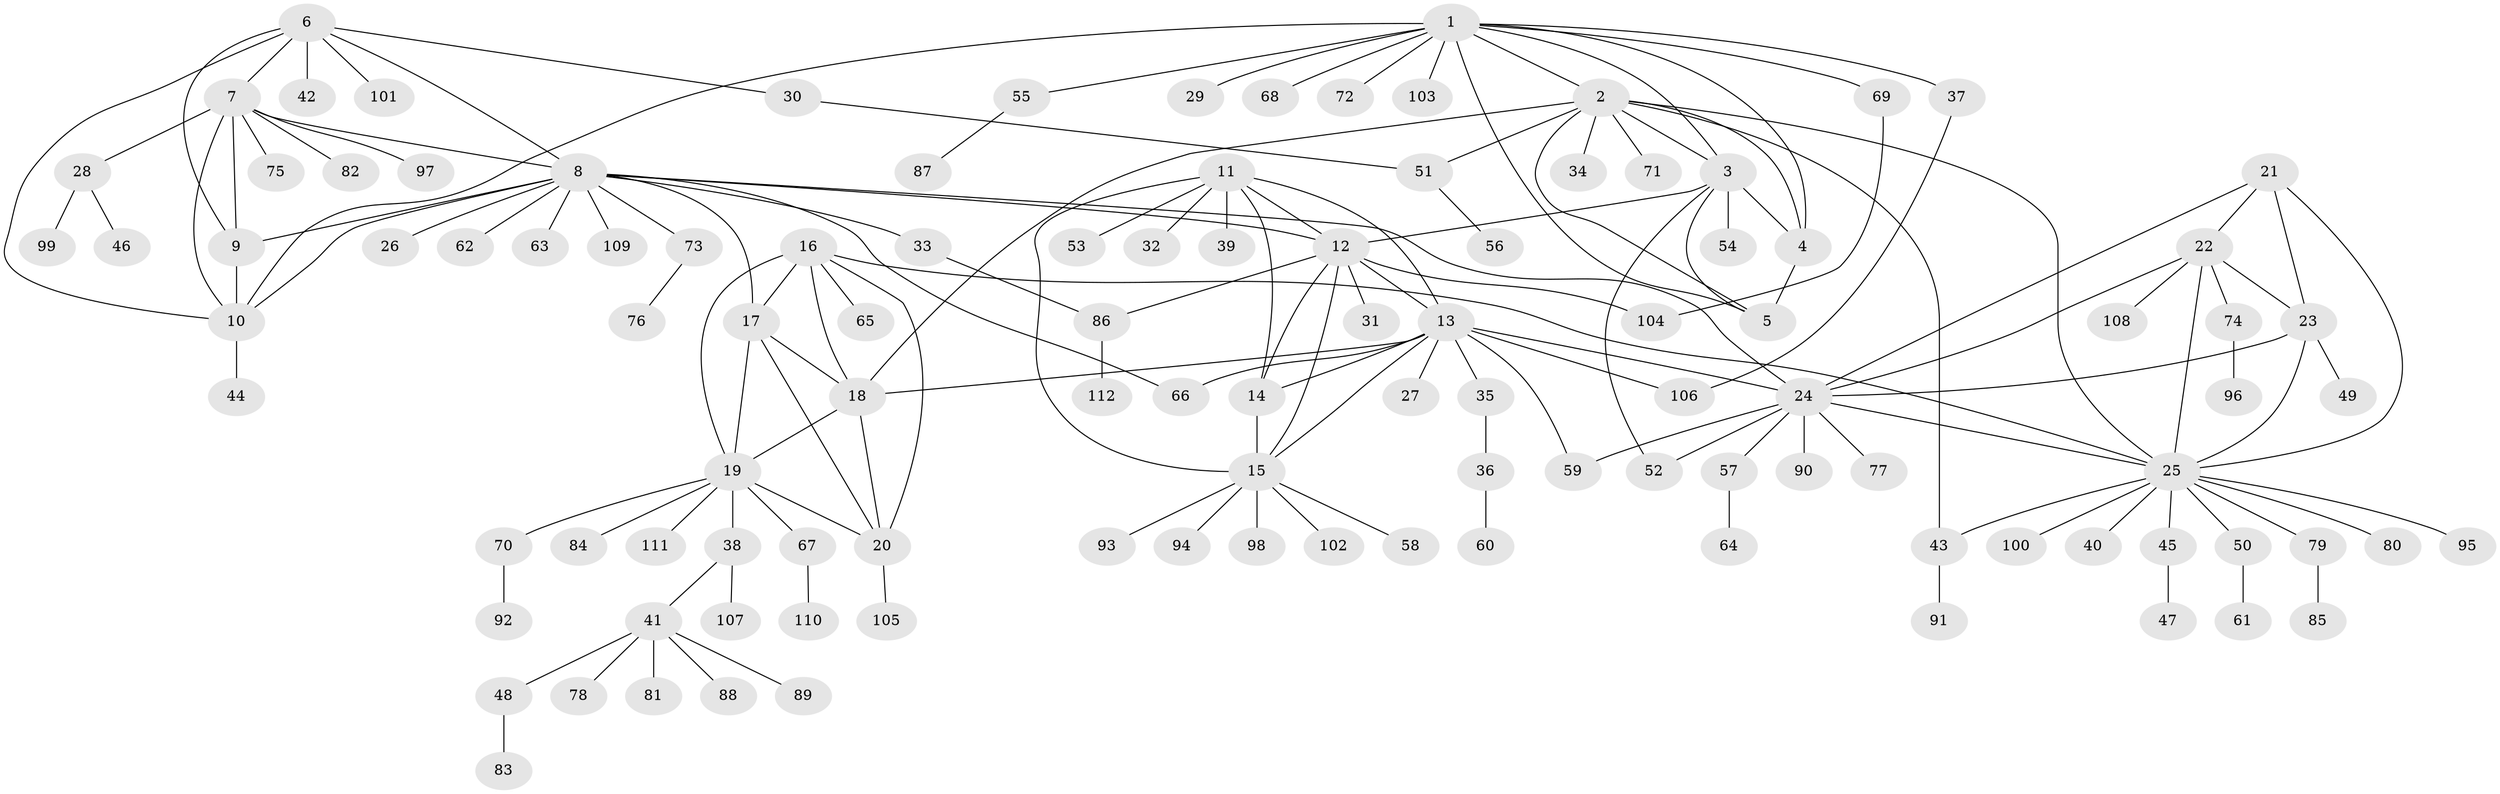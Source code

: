 // coarse degree distribution, {11: 0.012048192771084338, 8: 0.012048192771084338, 6: 0.03614457831325301, 3: 0.04819277108433735, 12: 0.024096385542168676, 5: 0.03614457831325301, 13: 0.012048192771084338, 10: 0.03614457831325301, 4: 0.03614457831325301, 1: 0.6024096385542169, 2: 0.13253012048192772, 7: 0.012048192771084338}
// Generated by graph-tools (version 1.1) at 2025/52/02/27/25 19:52:19]
// undirected, 112 vertices, 155 edges
graph export_dot {
graph [start="1"]
  node [color=gray90,style=filled];
  1;
  2;
  3;
  4;
  5;
  6;
  7;
  8;
  9;
  10;
  11;
  12;
  13;
  14;
  15;
  16;
  17;
  18;
  19;
  20;
  21;
  22;
  23;
  24;
  25;
  26;
  27;
  28;
  29;
  30;
  31;
  32;
  33;
  34;
  35;
  36;
  37;
  38;
  39;
  40;
  41;
  42;
  43;
  44;
  45;
  46;
  47;
  48;
  49;
  50;
  51;
  52;
  53;
  54;
  55;
  56;
  57;
  58;
  59;
  60;
  61;
  62;
  63;
  64;
  65;
  66;
  67;
  68;
  69;
  70;
  71;
  72;
  73;
  74;
  75;
  76;
  77;
  78;
  79;
  80;
  81;
  82;
  83;
  84;
  85;
  86;
  87;
  88;
  89;
  90;
  91;
  92;
  93;
  94;
  95;
  96;
  97;
  98;
  99;
  100;
  101;
  102;
  103;
  104;
  105;
  106;
  107;
  108;
  109;
  110;
  111;
  112;
  1 -- 2;
  1 -- 3;
  1 -- 4;
  1 -- 5;
  1 -- 10;
  1 -- 29;
  1 -- 37;
  1 -- 55;
  1 -- 68;
  1 -- 69;
  1 -- 72;
  1 -- 103;
  2 -- 3;
  2 -- 4;
  2 -- 5;
  2 -- 18;
  2 -- 25;
  2 -- 34;
  2 -- 43;
  2 -- 51;
  2 -- 71;
  3 -- 4;
  3 -- 5;
  3 -- 12;
  3 -- 52;
  3 -- 54;
  4 -- 5;
  6 -- 7;
  6 -- 8;
  6 -- 9;
  6 -- 10;
  6 -- 30;
  6 -- 42;
  6 -- 101;
  7 -- 8;
  7 -- 9;
  7 -- 10;
  7 -- 28;
  7 -- 75;
  7 -- 82;
  7 -- 97;
  8 -- 9;
  8 -- 10;
  8 -- 12;
  8 -- 17;
  8 -- 24;
  8 -- 26;
  8 -- 33;
  8 -- 62;
  8 -- 63;
  8 -- 66;
  8 -- 73;
  8 -- 109;
  9 -- 10;
  10 -- 44;
  11 -- 12;
  11 -- 13;
  11 -- 14;
  11 -- 15;
  11 -- 32;
  11 -- 39;
  11 -- 53;
  12 -- 13;
  12 -- 14;
  12 -- 15;
  12 -- 31;
  12 -- 86;
  12 -- 104;
  13 -- 14;
  13 -- 15;
  13 -- 18;
  13 -- 24;
  13 -- 27;
  13 -- 35;
  13 -- 59;
  13 -- 66;
  13 -- 106;
  14 -- 15;
  15 -- 58;
  15 -- 93;
  15 -- 94;
  15 -- 98;
  15 -- 102;
  16 -- 17;
  16 -- 18;
  16 -- 19;
  16 -- 20;
  16 -- 25;
  16 -- 65;
  17 -- 18;
  17 -- 19;
  17 -- 20;
  18 -- 19;
  18 -- 20;
  19 -- 20;
  19 -- 38;
  19 -- 67;
  19 -- 70;
  19 -- 84;
  19 -- 111;
  20 -- 105;
  21 -- 22;
  21 -- 23;
  21 -- 24;
  21 -- 25;
  22 -- 23;
  22 -- 24;
  22 -- 25;
  22 -- 74;
  22 -- 108;
  23 -- 24;
  23 -- 25;
  23 -- 49;
  24 -- 25;
  24 -- 52;
  24 -- 57;
  24 -- 59;
  24 -- 77;
  24 -- 90;
  25 -- 40;
  25 -- 43;
  25 -- 45;
  25 -- 50;
  25 -- 79;
  25 -- 80;
  25 -- 95;
  25 -- 100;
  28 -- 46;
  28 -- 99;
  30 -- 51;
  33 -- 86;
  35 -- 36;
  36 -- 60;
  37 -- 106;
  38 -- 41;
  38 -- 107;
  41 -- 48;
  41 -- 78;
  41 -- 81;
  41 -- 88;
  41 -- 89;
  43 -- 91;
  45 -- 47;
  48 -- 83;
  50 -- 61;
  51 -- 56;
  55 -- 87;
  57 -- 64;
  67 -- 110;
  69 -- 104;
  70 -- 92;
  73 -- 76;
  74 -- 96;
  79 -- 85;
  86 -- 112;
}
